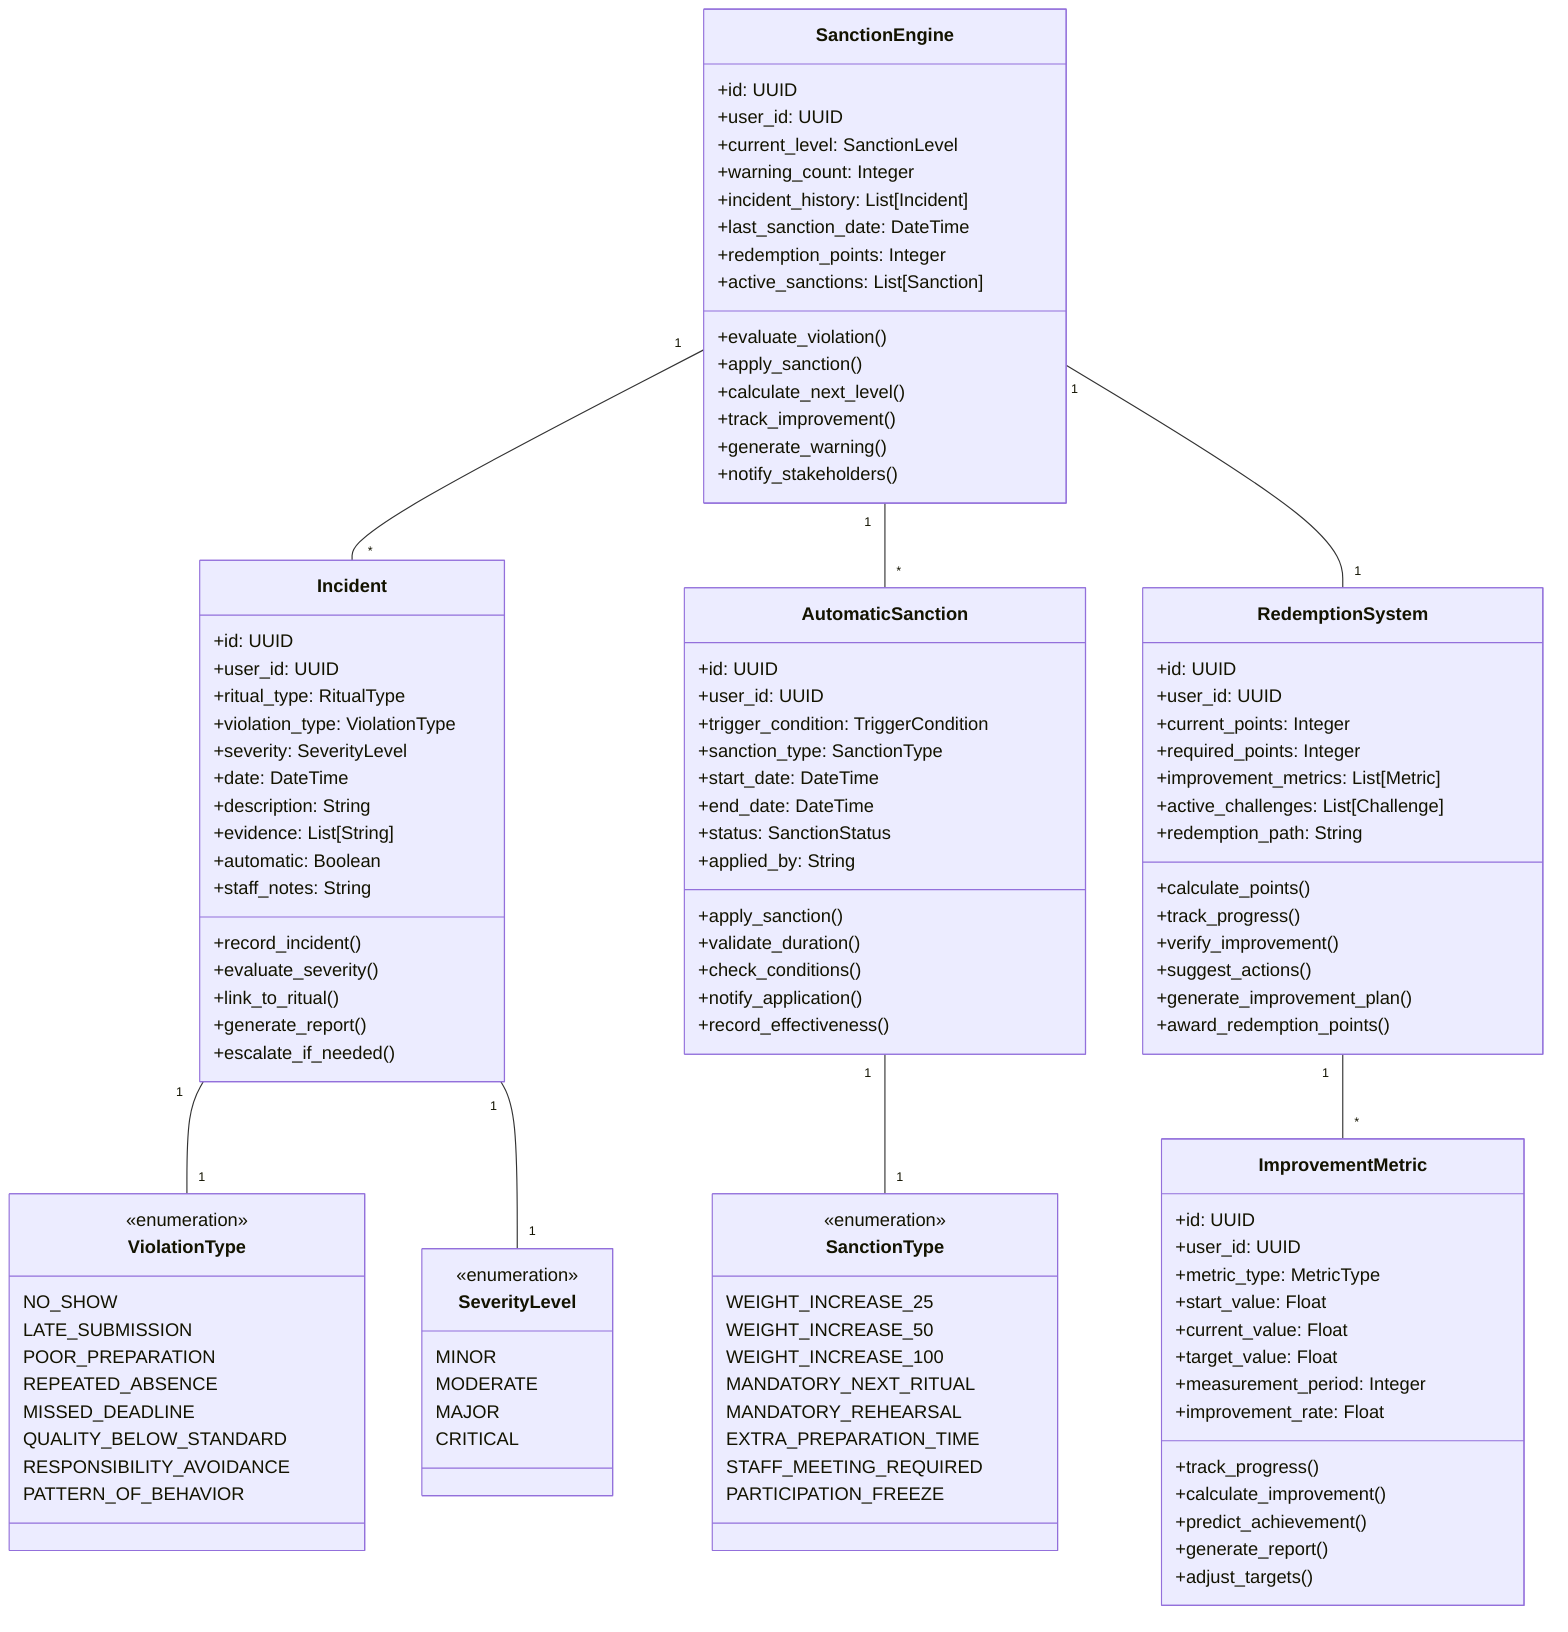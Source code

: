 classDiagram
    class SanctionEngine {
        +id: UUID
        +user_id: UUID
        +current_level: SanctionLevel
        +warning_count: Integer
        +incident_history: List[Incident]
        +last_sanction_date: DateTime
        +redemption_points: Integer
        +active_sanctions: List[Sanction]
        +evaluate_violation()
        +apply_sanction()
        +calculate_next_level()
        +track_improvement()
        +generate_warning()
        +notify_stakeholders()
    }

    class Incident {
        +id: UUID
        +user_id: UUID
        +ritual_type: RitualType
        +violation_type: ViolationType
        +severity: SeverityLevel
        +date: DateTime
        +description: String
        +evidence: List[String]
        +automatic: Boolean
        +staff_notes: String
        +record_incident()
        +evaluate_severity()
        +link_to_ritual()
        +generate_report()
        +escalate_if_needed()
    }

    class ViolationType {
        <<enumeration>>
        NO_SHOW
        LATE_SUBMISSION
        POOR_PREPARATION
        REPEATED_ABSENCE
        MISSED_DEADLINE
        QUALITY_BELOW_STANDARD
        RESPONSIBILITY_AVOIDANCE
        PATTERN_OF_BEHAVIOR
    }

    class SeverityLevel {
        <<enumeration>>
        MINOR
        MODERATE
        MAJOR
        CRITICAL
    }

    class AutomaticSanction {
        +id: UUID
        +user_id: UUID
        +trigger_condition: TriggerCondition
        +sanction_type: SanctionType
        +start_date: DateTime
        +end_date: DateTime
        +status: SanctionStatus
        +applied_by: String
        +apply_sanction()
        +validate_duration()
        +check_conditions()
        +notify_application()
        +record_effectiveness()
    }

    class SanctionType {
        <<enumeration>>
        WEIGHT_INCREASE_25
        WEIGHT_INCREASE_50
        WEIGHT_INCREASE_100
        MANDATORY_NEXT_RITUAL
        MANDATORY_REHEARSAL
        EXTRA_PREPARATION_TIME
        STAFF_MEETING_REQUIRED
        PARTICIPATION_FREEZE
    }

    class RedemptionSystem {
        +id: UUID
        +user_id: UUID
        +current_points: Integer
        +required_points: Integer
        +improvement_metrics: List[Metric]
        +active_challenges: List[Challenge]
        +redemption_path: String
        +calculate_points()
        +track_progress()
        +verify_improvement()
        +suggest_actions()
        +generate_improvement_plan()
        +award_redemption_points()
    }

    class ImprovementMetric {
        +id: UUID
        +user_id: UUID
        +metric_type: MetricType
        +start_value: Float
        +current_value: Float
        +target_value: Float
        +measurement_period: Integer
        +improvement_rate: Float
        +track_progress()
        +calculate_improvement()
        +predict_achievement()
        +generate_report()
        +adjust_targets()
    }

    SanctionEngine "1" -- "*" Incident
    SanctionEngine "1" -- "*" AutomaticSanction
    SanctionEngine "1" -- "1" RedemptionSystem
    Incident "1" -- "1" ViolationType
    Incident "1" -- "1" SeverityLevel
    AutomaticSanction "1" -- "1" SanctionType
    RedemptionSystem "1" -- "*" ImprovementMetric